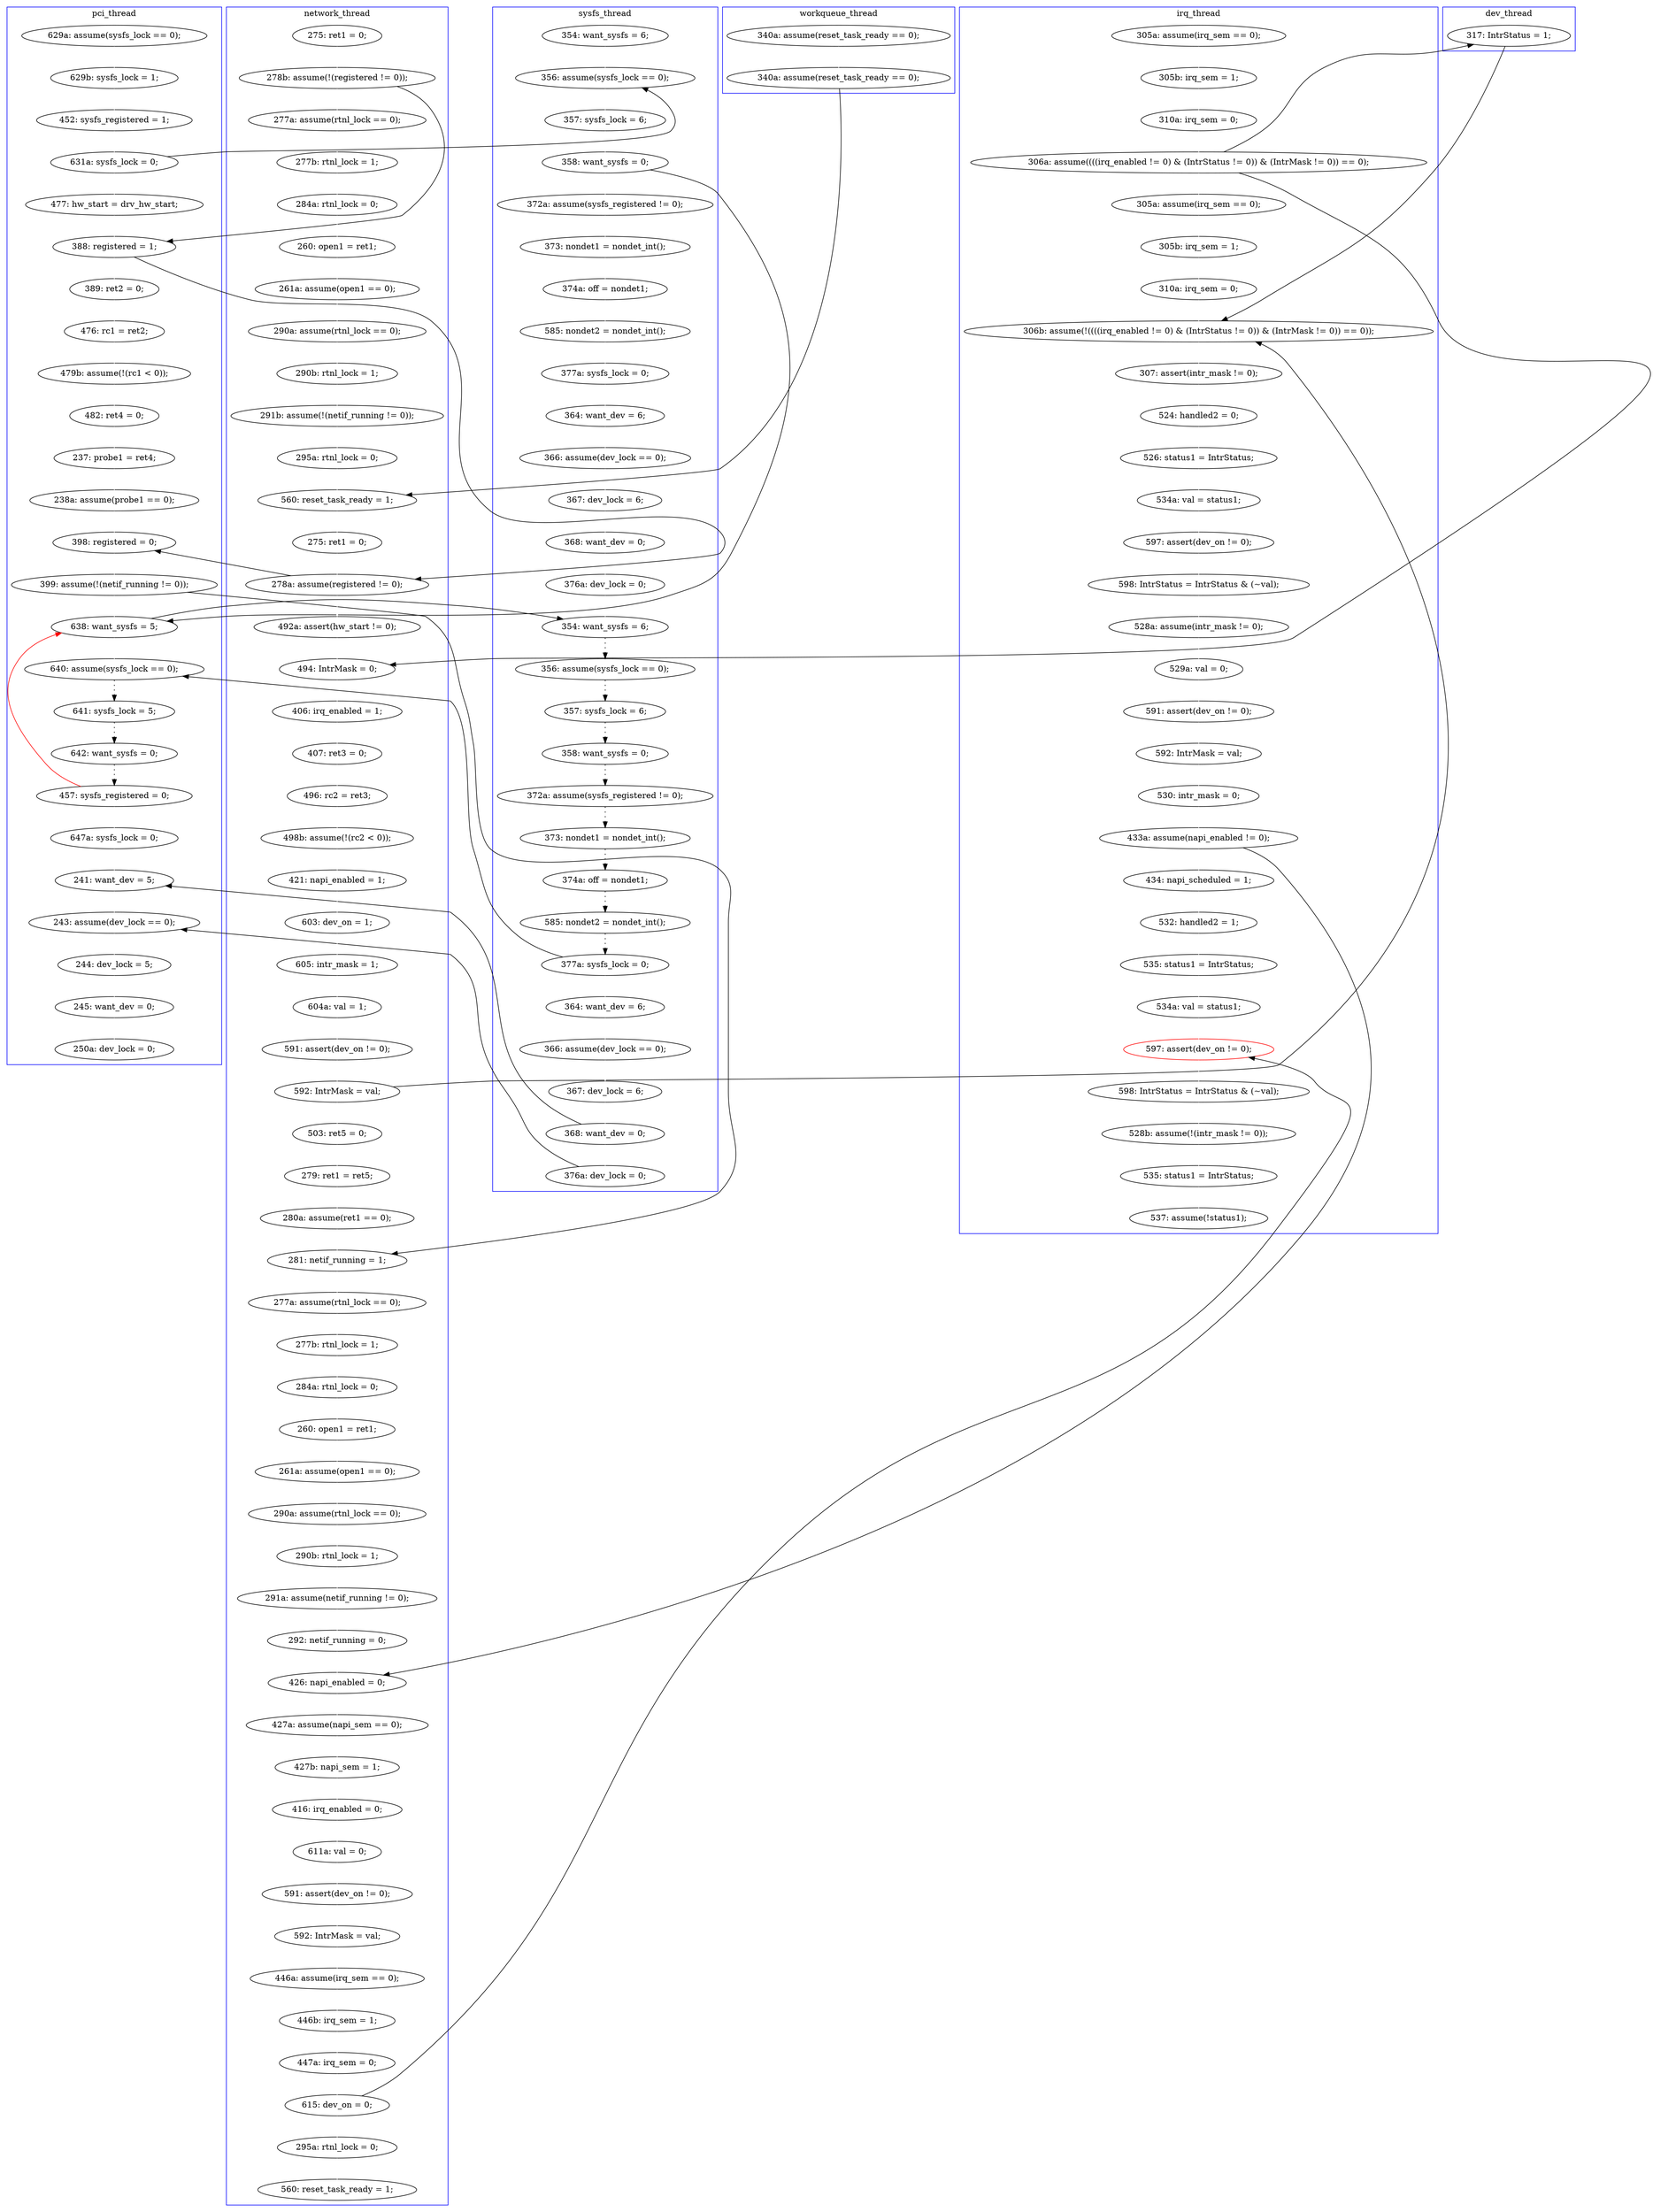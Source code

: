 digraph Counterexample {
	204 -> 205 [color = white, style = solid]
	203 -> 204 [color = white, style = solid]
	194 -> 211 [color = white, style = solid]
	193 -> 209 [color = white, style = solid]
	278 -> 289 [color = black, style = solid, constraint = false]
	255 -> 278 [color = white, style = solid]
	141 -> 209 [color = black, style = solid, constraint = false]
	154 -> 155 [color = white, style = solid]
	315 -> 330 [color = white, style = solid]
	155 -> 159 [color = white, style = solid]
	263 -> 264 [color = white, style = solid]
	36 -> 40 [color = white, style = solid]
	35 -> 36 [color = white, style = solid]
	68 -> 69 [color = white, style = solid]
	158 -> 185 [color = white, style = solid]
	30 -> 44 [color = white, style = solid]
	91 -> 94 [color = white, style = solid]
	171 -> 198 [color = white, style = solid]
	205 -> 208 [color = white, style = solid]
	30 -> 84 [color = black, style = solid, constraint = false]
	42 -> 132 [color = white, style = solid]
	133 -> 145 [color = white, style = solid]
	269 -> 279 [color = white, style = solid]
	190 -> 193 [color = white, style = solid]
	86 -> 89 [color = white, style = solid]
	148 -> 149 [color = white, style = solid]
	227 -> 230 [color = white, style = solid]
	108 -> 162 [color = black, style = solid, constraint = false]
	247 -> 269 [color = black, style = dotted]
	118 -> 138 [color = black, style = solid, constraint = false]
	163 -> 168 [color = white, style = solid]
	44 -> 45 [color = white, style = solid]
	158 -> 162 [color = black, style = solid, constraint = false]
	42 -> 108 [color = black, style = solid, constraint = false]
	286 -> 293 [color = white, style = solid]
	131 -> 134 [color = white, style = solid]
	214 -> 215 [color = black, style = dotted]
	175 -> 177 [color = white, style = solid]
	72 -> 74 [color = white, style = solid]
	40 -> 42 [color = white, style = solid]
	289 -> 290 [color = white, style = solid]
	124 -> 130 [color = white, style = solid]
	52 -> 53 [color = white, style = solid]
	330 -> 331 [color = white, style = solid]
	209 -> 224 [color = white, style = solid]
	142 -> 148 [color = white, style = solid]
	198 -> 200 [color = white, style = solid]
	254 -> 255 [color = white, style = solid]
	213 -> 214 [color = black, style = dotted]
	137 -> 142 [color = white, style = solid]
	264 -> 271 [color = white, style = solid]
	249 -> 250 [color = white, style = solid]
	217 -> 218 [color = black, style = dotted]
	211 -> 212 [color = white, style = solid]
	250 -> 257 [color = white, style = solid]
	66 -> 103 [color = white, style = solid]
	149 -> 150 [color = white, style = solid]
	224 -> 225 [color = white, style = solid]
	134 -> 137 [color = white, style = solid]
	282 -> 289 [color = white, style = solid]
	168 -> 169 [color = white, style = solid]
	219 -> 222 [color = black, style = dotted]
	141 -> 181 [color = white, style = solid]
	64 -> 66 [color = white, style = solid]
	56 -> 63 [color = white, style = solid]
	257 -> 261 [color = white, style = solid]
	90 -> 91 [color = white, style = solid]
	230 -> 234 [color = white, style = solid]
	218 -> 219 [color = black, style = dotted]
	53 -> 56 [color = white, style = solid]
	160 -> 171 [color = white, style = solid]
	255 -> 282 [color = black, style = solid, constraint = false]
	276 -> 297 [color = black, style = solid, constraint = false]
	123 -> 124 [color = white, style = solid]
	152 -> 158 [color = white, style = solid]
	246 -> 247 [color = black, style = dotted]
	293 -> 295 [color = white, style = solid]
	208 -> 213 [color = black, style = dotted]
	177 -> 182 [color = white, style = solid]
	215 -> 217 [color = black, style = dotted]
	159 -> 160 [color = white, style = solid]
	181 -> 245 [color = white, style = solid]
	63 -> 64 [color = white, style = solid]
	248 -> 249 [color = white, style = solid]
	200 -> 201 [color = white, style = solid]
	297 -> 304 [color = white, style = solid]
	74 -> 76 [color = white, style = solid]
	103 -> 110 [color = white, style = solid]
	240 -> 253 [color = white, style = solid]
	238 -> 239 [color = white, style = solid]
	291 -> 292 [color = white, style = solid]
	85 -> 86 [color = white, style = solid]
	84 -> 118 [color = black, style = solid, constraint = false]
	271 -> 272 [color = white, style = solid]
	201 -> 202 [color = white, style = solid]
	96 -> 110 [color = black, style = solid, constraint = false]
	183 -> 187 [color = white, style = solid]
	222 -> 237 [color = black, style = dotted]
	46 -> 96 [color = white, style = solid]
	27 -> 30 [color = white, style = solid]
	162 -> 163 [color = white, style = solid]
	169 -> 173 [color = white, style = solid]
	299 -> 313 [color = white, style = solid]
	212 -> 286 [color = white, style = solid]
	202 -> 203 [color = white, style = solid]
	74 -> 153 [color = black, style = solid, constraint = false]
	130 -> 131 [color = white, style = solid]
	181 -> 208 [color = black, style = solid, constraint = false]
	235 -> 238 [color = white, style = solid]
	153 -> 154 [color = white, style = solid]
	304 -> 315 [color = white, style = solid]
	290 -> 291 [color = white, style = solid]
	94 -> 138 [color = white, style = solid]
	173 -> 175 [color = white, style = solid]
	279 -> 282 [color = white, style = solid]
	295 -> 297 [color = white, style = solid]
	132 -> 133 [color = white, style = solid]
	116 -> 118 [color = white, style = solid]
	145 -> 162 [color = white, style = solid]
	269 -> 181 [color = red, style = solid, constraint = false]
	188 -> 194 [color = white, style = solid]
	253 -> 254 [color = white, style = solid]
	69 -> 72 [color = white, style = solid]
	274 -> 276 [color = white, style = solid]
	89 -> 90 [color = white, style = solid]
	118 -> 123 [color = white, style = solid]
	45 -> 52 [color = white, style = solid]
	237 -> 240 [color = white, style = solid]
	110 -> 116 [color = white, style = solid]
	84 -> 85 [color = white, style = solid]
	245 -> 246 [color = black, style = dotted]
	276 -> 299 [color = white, style = solid]
	239 -> 248 [color = white, style = solid]
	138 -> 141 [color = white, style = solid]
	261 -> 263 [color = white, style = solid]
	237 -> 245 [color = black, style = solid, constraint = false]
	102 -> 153 [color = white, style = solid]
	182 -> 183 [color = white, style = solid]
	76 -> 84 [color = white, style = solid]
	150 -> 152 [color = white, style = solid]
	234 -> 235 [color = white, style = solid]
	185 -> 190 [color = white, style = solid]
	187 -> 188 [color = white, style = solid]
	155 -> 181 [color = black, style = solid, constraint = false]
	225 -> 226 [color = white, style = solid]
	226 -> 227 [color = white, style = solid]
	272 -> 274 [color = white, style = solid]
	211 -> 248 [color = black, style = solid, constraint = false]
	42 -> 124 [color = black, style = solid, constraint = false]
	subgraph cluster7 {
		label = dev_thread
		color = blue
		108  [label = "317: IntrStatus = 1;"]
	}
	subgraph cluster5 {
		label = workqueue_thread
		color = blue
		96  [label = "340a: assume(reset_task_ready == 0);"]
		46  [label = "340a: assume(reset_task_ready == 0);"]
	}
	subgraph cluster6 {
		label = sysfs_thread
		color = blue
		240  [label = "364: want_dev = 6;"]
		278  [label = "376a: dev_lock = 0;"]
		204  [label = "368: want_dev = 0;"]
		198  [label = "585: nondet2 = nondet_int();"]
		102  [label = "354: want_sysfs = 6;"]
		201  [label = "364: want_dev = 6;"]
		200  [label = "377a: sysfs_lock = 0;"]
		171  [label = "374a: off = nondet1;"]
		215  [label = "358: want_sysfs = 0;"]
		208  [label = "354: want_sysfs = 6;"]
		253  [label = "366: assume(dev_lock == 0);"]
		219  [label = "374a: off = nondet1;"]
		202  [label = "366: assume(dev_lock == 0);"]
		214  [label = "357: sysfs_lock = 6;"]
		213  [label = "356: assume(sysfs_lock == 0);"]
		255  [label = "368: want_dev = 0;"]
		159  [label = "372a: assume(sysfs_registered != 0);"]
		160  [label = "373: nondet1 = nondet_int();"]
		254  [label = "367: dev_lock = 6;"]
		203  [label = "367: dev_lock = 6;"]
		155  [label = "358: want_sysfs = 0;"]
		154  [label = "357: sysfs_lock = 6;"]
		205  [label = "376a: dev_lock = 0;"]
		217  [label = "372a: assume(sysfs_registered != 0);"]
		218  [label = "373: nondet1 = nondet_int();"]
		153  [label = "356: assume(sysfs_lock == 0);"]
		237  [label = "377a: sysfs_lock = 0;"]
		222  [label = "585: nondet2 = nondet_int();"]
	}
	subgraph cluster2 {
		label = network_thread
		color = blue
		190  [label = "279: ret1 = ret5;"]
		249  [label = "427a: assume(napi_sem == 0);"]
		250  [label = "427b: napi_sem = 1;"]
		64  [label = "290b: rtnl_lock = 1;"]
		193  [label = "280a: assume(ret1 == 0);"]
		248  [label = "426: napi_enabled = 0;"]
		142  [label = "421: napi_enabled = 1;"]
		264  [label = "592: IntrMask = val;"]
		261  [label = "611a: val = 0;"]
		234  [label = "290a: assume(rtnl_lock == 0);"]
		158  [label = "592: IntrMask = val;"]
		124  [label = "494: IntrMask = 0;"]
		149  [label = "605: intr_mask = 1;"]
		44  [label = "277a: assume(rtnl_lock == 0);"]
		137  [label = "498b: assume(!(rc2 < 0));"]
		66  [label = "291b: assume(!(netif_running != 0));"]
		276  [label = "615: dev_on = 0;"]
		103  [label = "295a: rtnl_lock = 0;"]
		130  [label = "406: irq_enabled = 1;"]
		271  [label = "446a: assume(irq_sem == 0);"]
		27  [label = "275: ret1 = 0;"]
		110  [label = "560: reset_task_ready = 1;"]
		238  [label = "291a: assume(netif_running != 0);"]
		131  [label = "407: ret3 = 0;"]
		313  [label = "560: reset_task_ready = 1;"]
		63  [label = "290a: assume(rtnl_lock == 0);"]
		224  [label = "277a: assume(rtnl_lock == 0);"]
		227  [label = "260: open1 = ret1;"]
		257  [label = "416: irq_enabled = 0;"]
		123  [label = "492a: assert(hw_start != 0);"]
		118  [label = "278a: assume(registered != 0);"]
		272  [label = "446b: irq_sem = 1;"]
		185  [label = "503: ret5 = 0;"]
		230  [label = "261a: assume(open1 == 0);"]
		263  [label = "591: assert(dev_on != 0);"]
		56  [label = "261a: assume(open1 == 0);"]
		235  [label = "290b: rtnl_lock = 1;"]
		239  [label = "292: netif_running = 0;"]
		52  [label = "284a: rtnl_lock = 0;"]
		30  [label = "278b: assume(!(registered != 0));"]
		150  [label = "604a: val = 1;"]
		134  [label = "496: rc2 = ret3;"]
		53  [label = "260: open1 = ret1;"]
		45  [label = "277b: rtnl_lock = 1;"]
		226  [label = "284a: rtnl_lock = 0;"]
		148  [label = "603: dev_on = 1;"]
		225  [label = "277b: rtnl_lock = 1;"]
		299  [label = "295a: rtnl_lock = 0;"]
		209  [label = "281: netif_running = 1;"]
		274  [label = "447a: irq_sem = 0;"]
		152  [label = "591: assert(dev_on != 0);"]
		116  [label = "275: ret1 = 0;"]
	}
	subgraph cluster3 {
		label = irq_thread
		color = blue
		211  [label = "433a: assume(napi_enabled != 0);"]
		162  [label = "306b: assume(!((((irq_enabled != 0) & (IntrStatus != 0)) & (IntrMask != 0)) == 0));"]
		188  [label = "592: IntrMask = val;"]
		297  [label = "597: assert(dev_on != 0);", color = red]
		169  [label = "526: status1 = IntrStatus;"]
		145  [label = "310a: irq_sem = 0;"]
		212  [label = "434: napi_scheduled = 1;"]
		183  [label = "529a: val = 0;"]
		293  [label = "535: status1 = IntrStatus;"]
		163  [label = "307: assert(intr_mask != 0);"]
		315  [label = "528b: assume(!(intr_mask != 0));"]
		331  [label = "537: assume(!status1);"]
		168  [label = "524: handled2 = 0;"]
		187  [label = "591: assert(dev_on != 0);"]
		40  [label = "310a: irq_sem = 0;"]
		132  [label = "305a: assume(irq_sem == 0);"]
		182  [label = "528a: assume(intr_mask != 0);"]
		194  [label = "530: intr_mask = 0;"]
		177  [label = "598: IntrStatus = IntrStatus & (~val);"]
		304  [label = "598: IntrStatus = IntrStatus & (~val);"]
		295  [label = "534a: val = status1;"]
		133  [label = "305b: irq_sem = 1;"]
		173  [label = "534a: val = status1;"]
		35  [label = "305a: assume(irq_sem == 0);"]
		36  [label = "305b: irq_sem = 1;"]
		330  [label = "535: status1 = IntrStatus;"]
		286  [label = "532: handled2 = 1;"]
		175  [label = "597: assert(dev_on != 0);"]
		42  [label = "306a: assume((((irq_enabled != 0) & (IntrStatus != 0)) & (IntrMask != 0)) == 0);"]
	}
	subgraph cluster1 {
		label = pci_thread
		color = blue
		69  [label = "629b: sysfs_lock = 1;"]
		282  [label = "241: want_dev = 5;"]
		90  [label = "482: ret4 = 0;"]
		141  [label = "399: assume(!(netif_running != 0));"]
		74  [label = "631a: sysfs_lock = 0;"]
		84  [label = "388: registered = 1;"]
		247  [label = "642: want_sysfs = 0;"]
		291  [label = "245: want_dev = 0;"]
		138  [label = "398: registered = 0;"]
		245  [label = "640: assume(sysfs_lock == 0);"]
		289  [label = "243: assume(dev_lock == 0);"]
		86  [label = "476: rc1 = ret2;"]
		68  [label = "629a: assume(sysfs_lock == 0);"]
		89  [label = "479b: assume(!(rc1 < 0));"]
		72  [label = "452: sysfs_registered = 1;"]
		246  [label = "641: sysfs_lock = 5;"]
		269  [label = "457: sysfs_registered = 0;"]
		279  [label = "647a: sysfs_lock = 0;"]
		85  [label = "389: ret2 = 0;"]
		94  [label = "238a: assume(probe1 == 0);"]
		76  [label = "477: hw_start = drv_hw_start;"]
		91  [label = "237: probe1 = ret4;"]
		292  [label = "250a: dev_lock = 0;"]
		290  [label = "244: dev_lock = 5;"]
		181  [label = "638: want_sysfs = 5;"]
	}
}